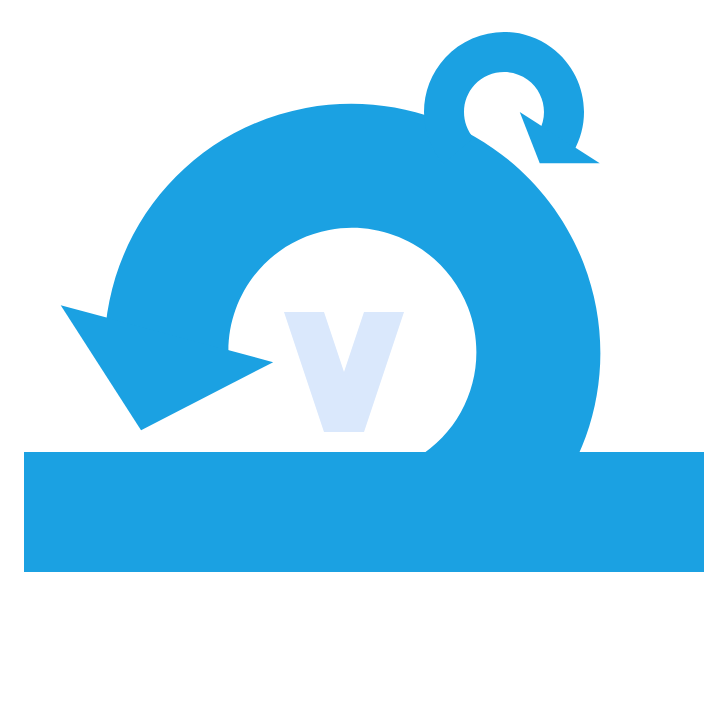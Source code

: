<mxfile version="14.1.2" type="github">
  <diagram id="B0glw3KKTPosglaPJZQB" name="Page-1">
    <mxGraphModel dx="1102" dy="582" grid="1" gridSize="10" guides="1" tooltips="1" connect="1" arrows="1" fold="1" page="1" pageScale="1" pageWidth="850" pageHeight="1100" math="0" shadow="0">
      <root>
        <mxCell id="0" />
        <mxCell id="1" parent="0" />
        <mxCell id="RnbESIpB-eGyaXiBgTNY-5" value="" style="verticalLabelPosition=bottom;verticalAlign=top;html=1;shape=mxgraph.basic.partConcEllipse;startAngle=0.374;endAngle=0.038;arcWidth=0.5;rotation=-225;fillColor=#1ba1e2;fontColor=#ffffff;strokeColor=none;" vertex="1" parent="1">
          <mxGeometry x="370.52" y="105.6" width="247.35" height="248.56" as="geometry" />
        </mxCell>
        <mxCell id="RnbESIpB-eGyaXiBgTNY-7" value="" style="verticalLabelPosition=bottom;verticalAlign=top;html=1;shape=mxgraph.basic.acute_triangle;dx=0.5;rotation=-165;fillColor=#1ba1e2;fontColor=#ffffff;strokeColor=none;" vertex="1" parent="1">
          <mxGeometry x="340" y="220" width="110" height="50" as="geometry" />
        </mxCell>
        <mxCell id="RnbESIpB-eGyaXiBgTNY-10" value="" style="rounded=0;whiteSpace=wrap;html=1;fillColor=#1ba1e2;fontColor=#ffffff;strokeColor=none;" vertex="1" parent="1">
          <mxGeometry x="330" y="280" width="340" height="60" as="geometry" />
        </mxCell>
        <mxCell id="RnbESIpB-eGyaXiBgTNY-25" value="" style="group" vertex="1" connectable="0" parent="1">
          <mxGeometry x="460" y="210" width="60" height="60" as="geometry" />
        </mxCell>
        <mxCell id="RnbESIpB-eGyaXiBgTNY-23" value="" style="shape=parallelogram;perimeter=parallelogramPerimeter;whiteSpace=wrap;html=1;fixedSize=1;fillColor=#dae8fc;strokeColor=none;" vertex="1" parent="RnbESIpB-eGyaXiBgTNY-25">
          <mxGeometry x="20" width="40" height="60" as="geometry" />
        </mxCell>
        <mxCell id="RnbESIpB-eGyaXiBgTNY-24" value="" style="shape=parallelogram;perimeter=parallelogramPerimeter;whiteSpace=wrap;html=1;fixedSize=1;flipV=1;fillColor=#dae8fc;strokeColor=none;" vertex="1" parent="RnbESIpB-eGyaXiBgTNY-25">
          <mxGeometry width="40" height="60" as="geometry" />
        </mxCell>
        <mxCell id="RnbESIpB-eGyaXiBgTNY-28" value="" style="verticalLabelPosition=bottom;verticalAlign=top;html=1;shape=mxgraph.basic.partConcEllipse;startAngle=0.345;endAngle=0.041;arcWidth=0.5;rotation=105;fillColor=#1ba1e2;fontColor=#ffffff;strokeColor=none;" vertex="1" parent="1">
          <mxGeometry x="530" y="70" width="80" height="80" as="geometry" />
        </mxCell>
        <mxCell id="RnbESIpB-eGyaXiBgTNY-29" value="" style="verticalLabelPosition=bottom;verticalAlign=top;html=1;shape=mxgraph.basic.obtuse_triangle;dx=0.25;fillColor=#1ba1e2;fontColor=#ffffff;strokeColor=none;" vertex="1" parent="1">
          <mxGeometry x="577.87" y="110" width="40" height="25.6" as="geometry" />
        </mxCell>
      </root>
    </mxGraphModel>
  </diagram>
</mxfile>
